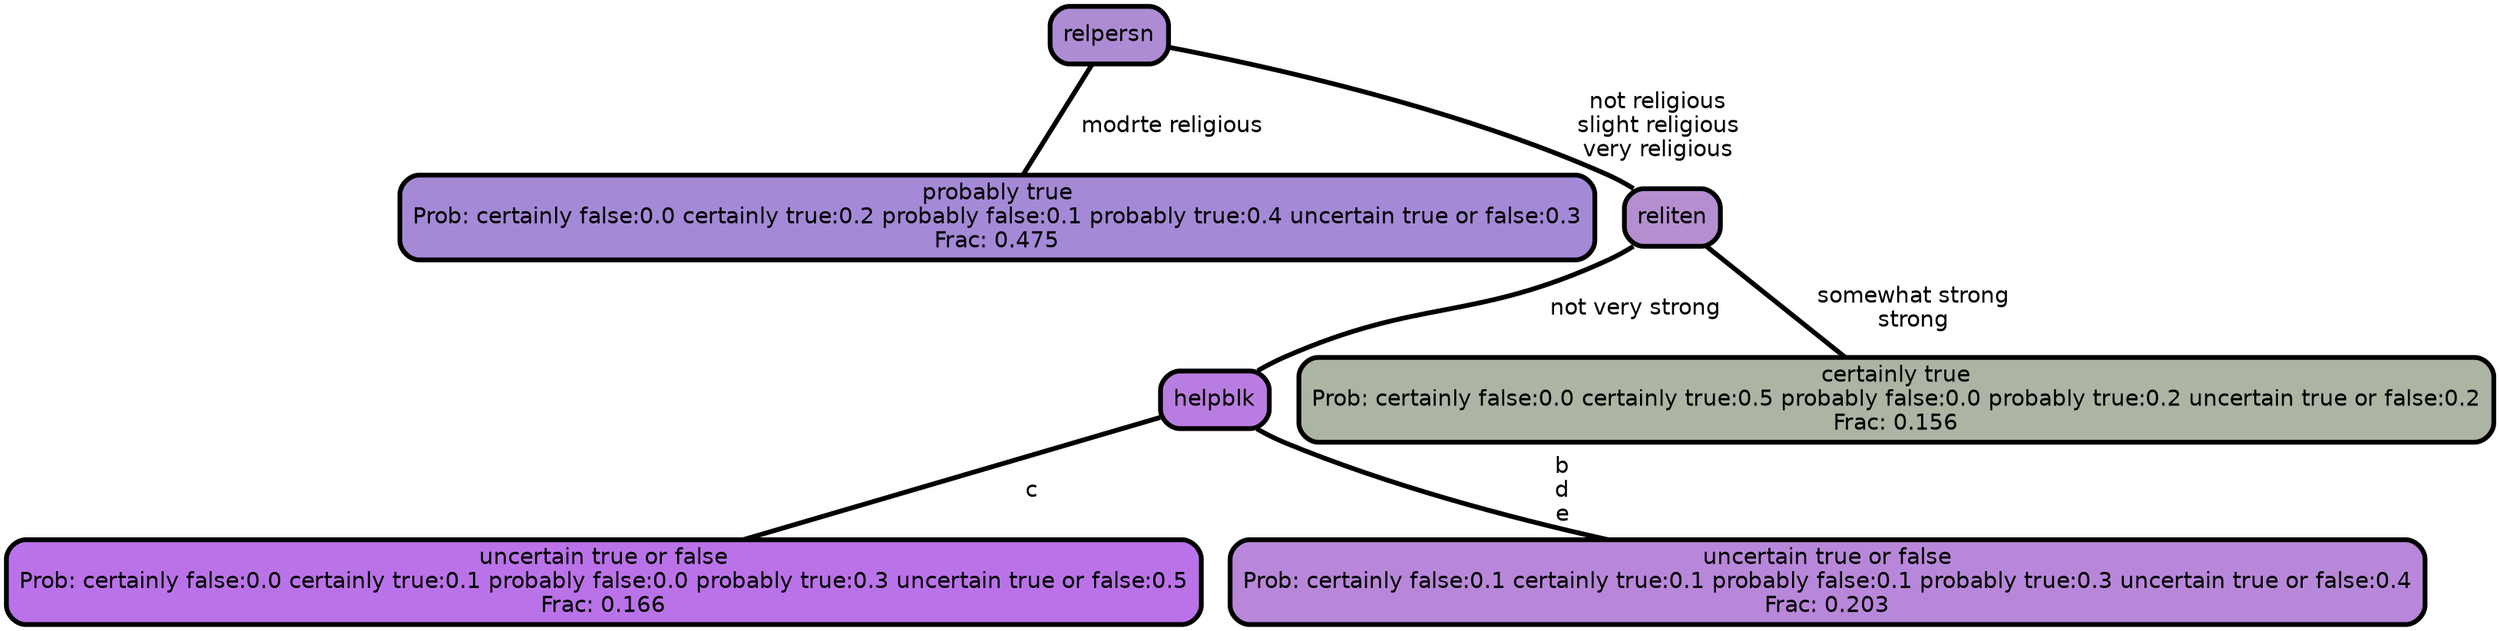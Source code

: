 graph Tree {
node [shape=box, style="filled, rounded",color="black",penwidth="3",fontcolor="black",                 fontname=helvetica] ;
graph [ranksep="0 equally", splines=straight,                 bgcolor=transparent, dpi=200] ;
edge [fontname=helvetica, color=black] ;
0 [label="probably true
Prob: certainly false:0.0 certainly true:0.2 probably false:0.1 probably true:0.4 uncertain true or false:0.3
Frac: 0.475", fillcolor="#a489d7"] ;
1 [label="relpersn", fillcolor="#ad8cd3"] ;
2 [label="uncertain true or false
Prob: certainly false:0.0 certainly true:0.1 probably false:0.0 probably true:0.3 uncertain true or false:0.5
Frac: 0.166", fillcolor="#ba72e9"] ;
3 [label="helpblk", fillcolor="#b97de1"] ;
4 [label="uncertain true or false
Prob: certainly false:0.1 certainly true:0.1 probably false:0.1 probably true:0.3 uncertain true or false:0.4
Frac: 0.203", fillcolor="#b887d9"] ;
5 [label="reliten", fillcolor="#b58ecf"] ;
6 [label="certainly true
Prob: certainly false:0.0 certainly true:0.5 probably false:0.0 probably true:0.2 uncertain true or false:0.2
Frac: 0.156", fillcolor="#acb5a4"] ;
1 -- 0 [label=" modrte religious",penwidth=3] ;
1 -- 5 [label=" not religious\n slight religious\n very religious",penwidth=3] ;
3 -- 2 [label=" c",penwidth=3] ;
3 -- 4 [label=" b\n d\n e",penwidth=3] ;
5 -- 3 [label=" not very strong",penwidth=3] ;
5 -- 6 [label=" somewhat strong\n strong",penwidth=3] ;
{rank = same;}}